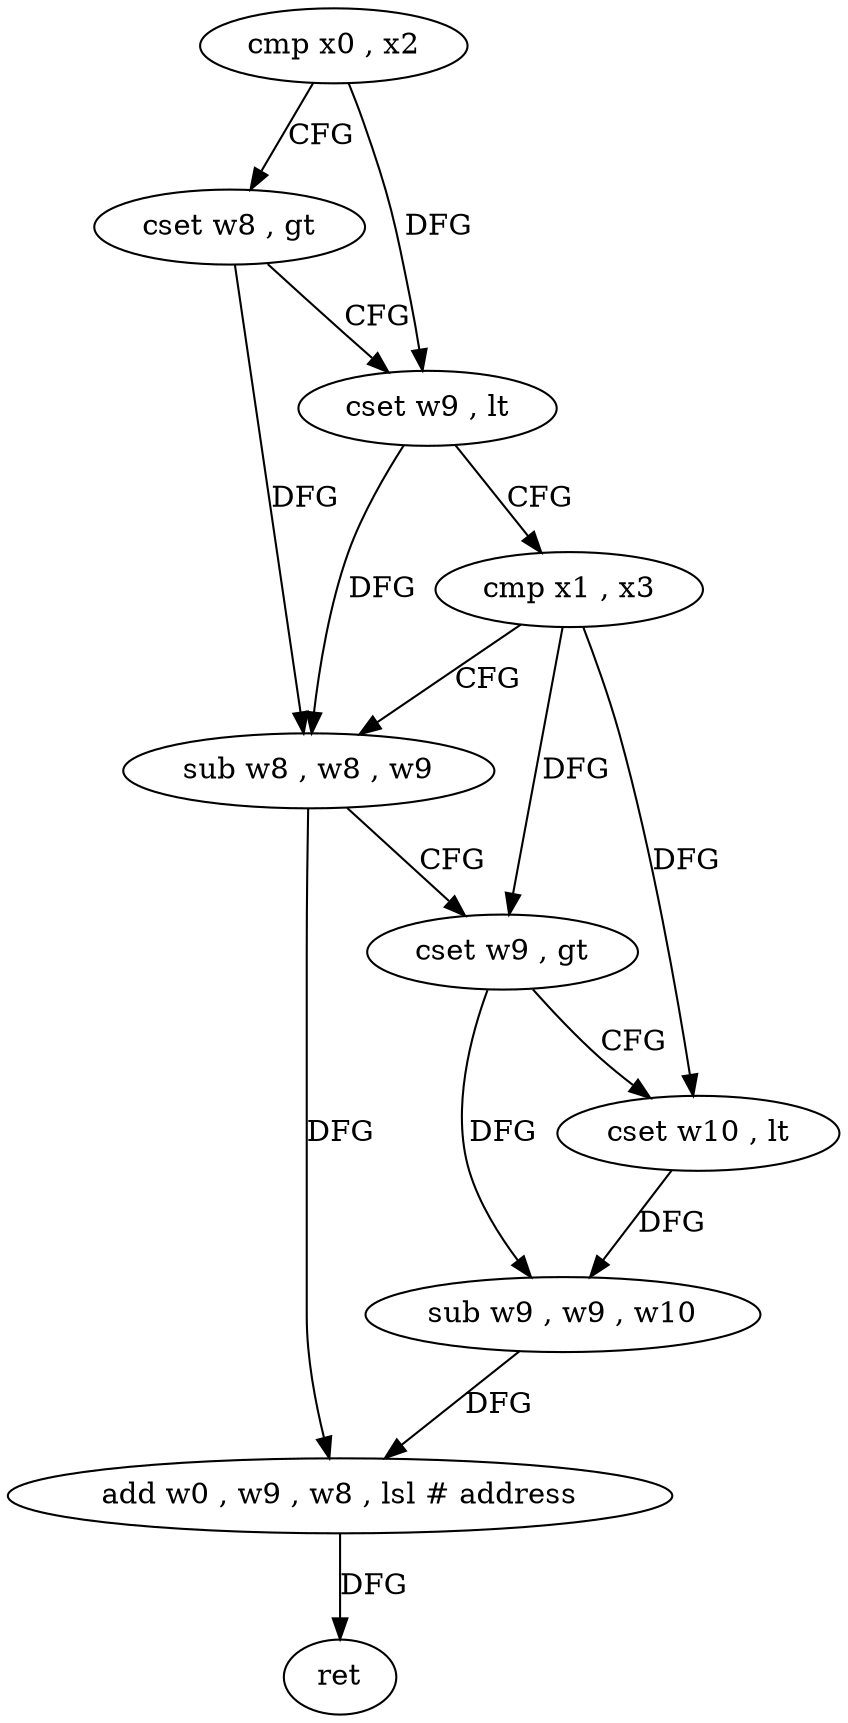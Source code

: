digraph "func" {
"4213616" [label = "cmp x0 , x2" ]
"4213620" [label = "cset w8 , gt" ]
"4213624" [label = "cset w9 , lt" ]
"4213628" [label = "cmp x1 , x3" ]
"4213632" [label = "sub w8 , w8 , w9" ]
"4213636" [label = "cset w9 , gt" ]
"4213640" [label = "cset w10 , lt" ]
"4213644" [label = "sub w9 , w9 , w10" ]
"4213648" [label = "add w0 , w9 , w8 , lsl # address" ]
"4213652" [label = "ret" ]
"4213616" -> "4213620" [ label = "CFG" ]
"4213616" -> "4213624" [ label = "DFG" ]
"4213620" -> "4213624" [ label = "CFG" ]
"4213620" -> "4213632" [ label = "DFG" ]
"4213624" -> "4213628" [ label = "CFG" ]
"4213624" -> "4213632" [ label = "DFG" ]
"4213628" -> "4213632" [ label = "CFG" ]
"4213628" -> "4213636" [ label = "DFG" ]
"4213628" -> "4213640" [ label = "DFG" ]
"4213632" -> "4213636" [ label = "CFG" ]
"4213632" -> "4213648" [ label = "DFG" ]
"4213636" -> "4213640" [ label = "CFG" ]
"4213636" -> "4213644" [ label = "DFG" ]
"4213640" -> "4213644" [ label = "DFG" ]
"4213644" -> "4213648" [ label = "DFG" ]
"4213648" -> "4213652" [ label = "DFG" ]
}
